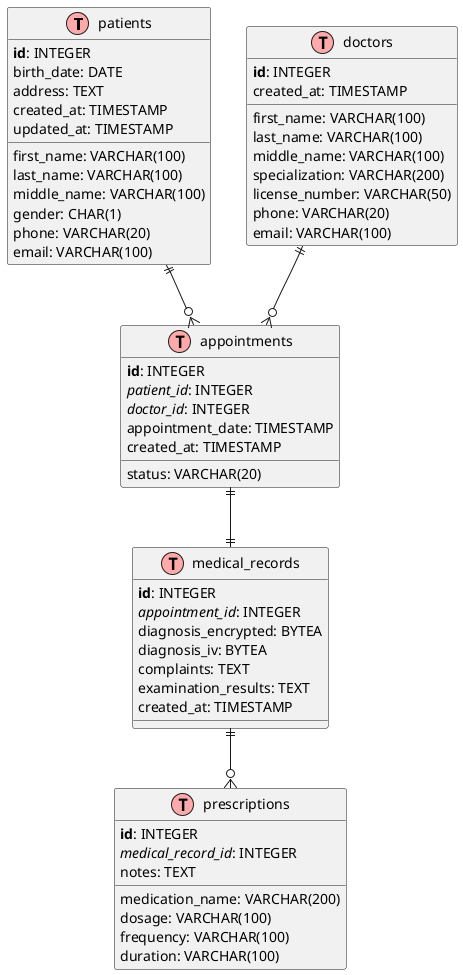 plantuml
@startuml
!define table(x) entity x << (T,#FFAAAA) >>
!define primary_key(x) <b>x</b>
!define foreign_key(x) <i>x</i>

table(patients) {
  primary_key(id): INTEGER
  first_name: VARCHAR(100)
  last_name: VARCHAR(100)
  middle_name: VARCHAR(100)
  birth_date: DATE
  gender: CHAR(1)
  phone: VARCHAR(20)
  email: VARCHAR(100)
  address: TEXT
  created_at: TIMESTAMP
  updated_at: TIMESTAMP
}

table(doctors) {
  primary_key(id): INTEGER
  first_name: VARCHAR(100)
  last_name: VARCHAR(100)
  middle_name: VARCHAR(100)
  specialization: VARCHAR(200)
  license_number: VARCHAR(50)
  phone: VARCHAR(20)
  email: VARCHAR(100)
  created_at: TIMESTAMP
}

table(appointments) {
  primary_key(id): INTEGER
  foreign_key(patient_id): INTEGER
  foreign_key(doctor_id): INTEGER
  appointment_date: TIMESTAMP
  status: VARCHAR(20)
  created_at: TIMESTAMP
}

table(medical_records) {
  primary_key(id): INTEGER
  foreign_key(appointment_id): INTEGER
  diagnosis_encrypted: BYTEA
  diagnosis_iv: BYTEA
  complaints: TEXT
  examination_results: TEXT
  created_at: TIMESTAMP
}

table(prescriptions) {
  primary_key(id): INTEGER
  foreign_key(medical_record_id): INTEGER
  medication_name: VARCHAR(200)
  dosage: VARCHAR(100)
  frequency: VARCHAR(100)
  duration: VARCHAR(100)
  notes: TEXT
}

patients ||--o{ appointments
doctors ||--o{ appointments
appointments ||--|| medical_records
medical_records ||--o{ prescriptions

@enduml